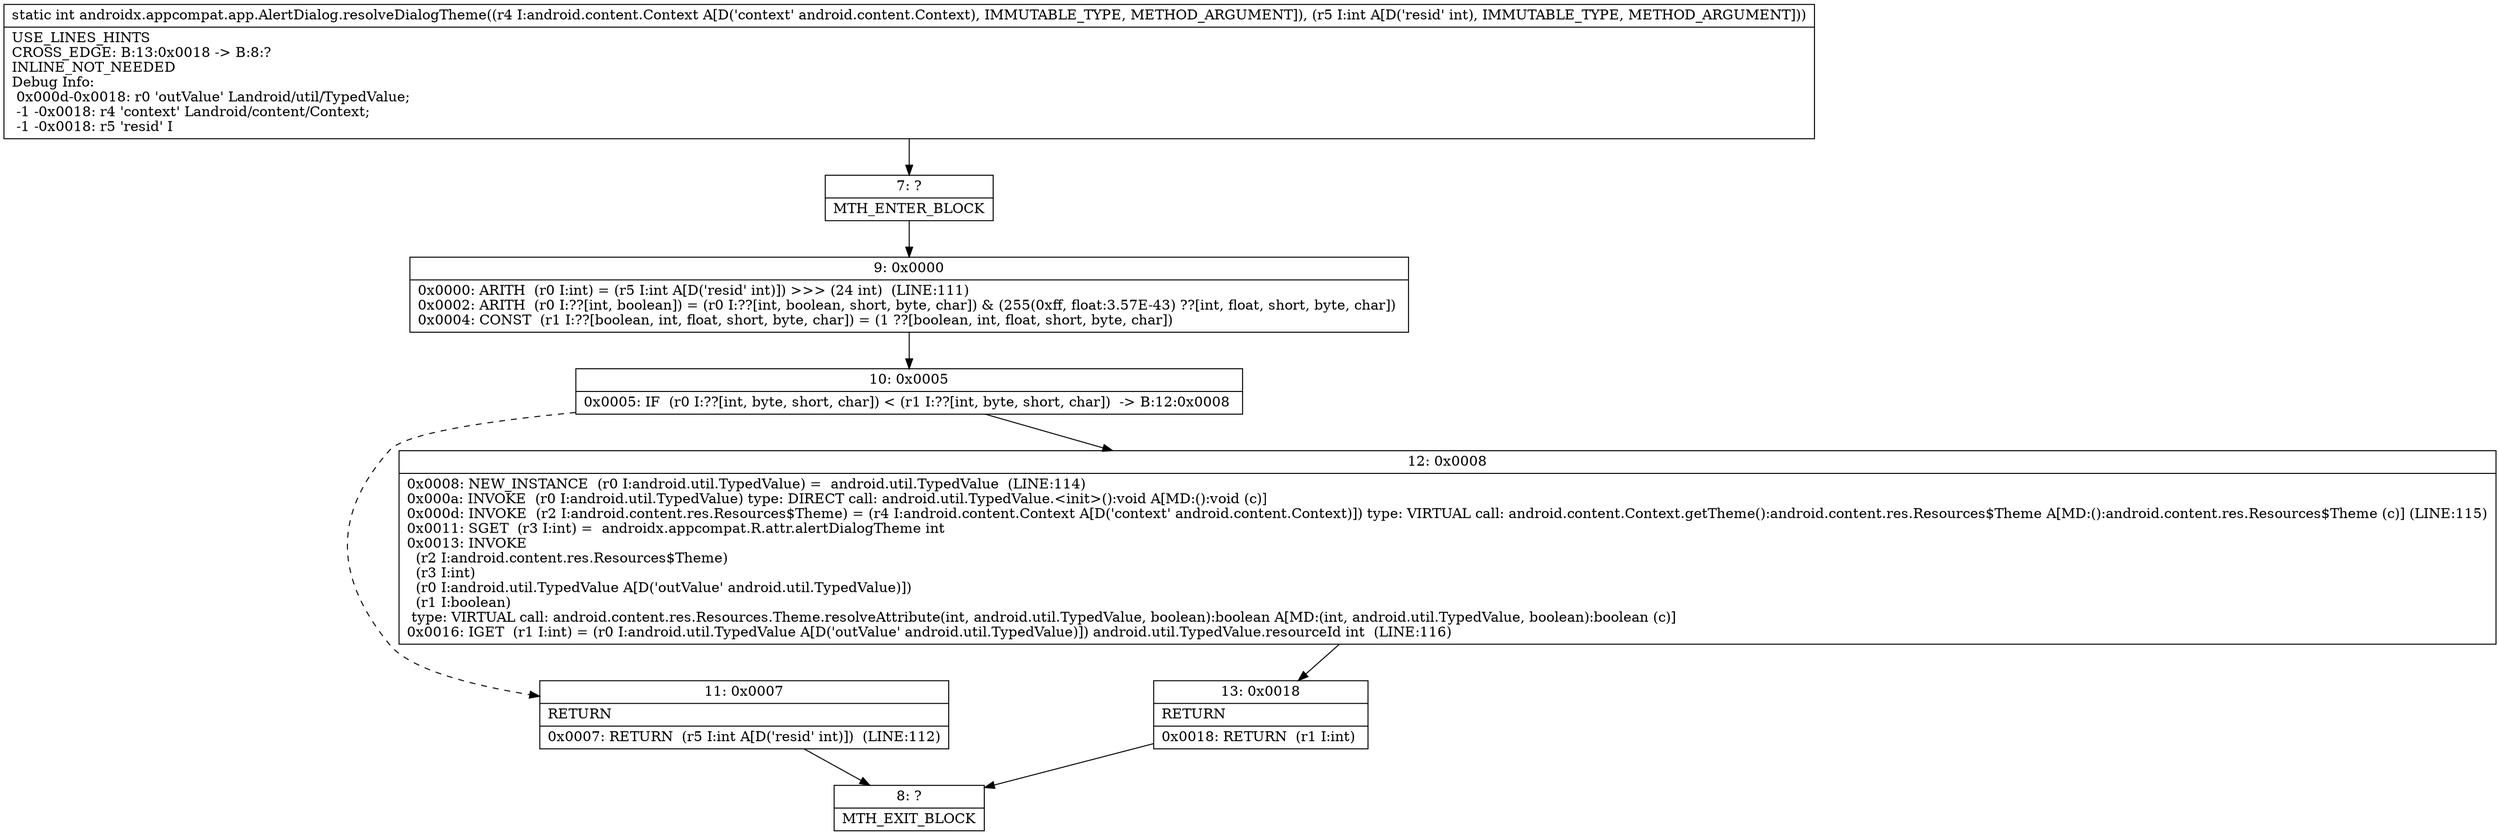digraph "CFG forandroidx.appcompat.app.AlertDialog.resolveDialogTheme(Landroid\/content\/Context;I)I" {
Node_7 [shape=record,label="{7\:\ ?|MTH_ENTER_BLOCK\l}"];
Node_9 [shape=record,label="{9\:\ 0x0000|0x0000: ARITH  (r0 I:int) = (r5 I:int A[D('resid' int)]) \>\>\> (24 int)  (LINE:111)\l0x0002: ARITH  (r0 I:??[int, boolean]) = (r0 I:??[int, boolean, short, byte, char]) & (255(0xff, float:3.57E\-43) ??[int, float, short, byte, char]) \l0x0004: CONST  (r1 I:??[boolean, int, float, short, byte, char]) = (1 ??[boolean, int, float, short, byte, char]) \l}"];
Node_10 [shape=record,label="{10\:\ 0x0005|0x0005: IF  (r0 I:??[int, byte, short, char]) \< (r1 I:??[int, byte, short, char])  \-\> B:12:0x0008 \l}"];
Node_11 [shape=record,label="{11\:\ 0x0007|RETURN\l|0x0007: RETURN  (r5 I:int A[D('resid' int)])  (LINE:112)\l}"];
Node_8 [shape=record,label="{8\:\ ?|MTH_EXIT_BLOCK\l}"];
Node_12 [shape=record,label="{12\:\ 0x0008|0x0008: NEW_INSTANCE  (r0 I:android.util.TypedValue) =  android.util.TypedValue  (LINE:114)\l0x000a: INVOKE  (r0 I:android.util.TypedValue) type: DIRECT call: android.util.TypedValue.\<init\>():void A[MD:():void (c)]\l0x000d: INVOKE  (r2 I:android.content.res.Resources$Theme) = (r4 I:android.content.Context A[D('context' android.content.Context)]) type: VIRTUAL call: android.content.Context.getTheme():android.content.res.Resources$Theme A[MD:():android.content.res.Resources$Theme (c)] (LINE:115)\l0x0011: SGET  (r3 I:int) =  androidx.appcompat.R.attr.alertDialogTheme int \l0x0013: INVOKE  \l  (r2 I:android.content.res.Resources$Theme)\l  (r3 I:int)\l  (r0 I:android.util.TypedValue A[D('outValue' android.util.TypedValue)])\l  (r1 I:boolean)\l type: VIRTUAL call: android.content.res.Resources.Theme.resolveAttribute(int, android.util.TypedValue, boolean):boolean A[MD:(int, android.util.TypedValue, boolean):boolean (c)]\l0x0016: IGET  (r1 I:int) = (r0 I:android.util.TypedValue A[D('outValue' android.util.TypedValue)]) android.util.TypedValue.resourceId int  (LINE:116)\l}"];
Node_13 [shape=record,label="{13\:\ 0x0018|RETURN\l|0x0018: RETURN  (r1 I:int) \l}"];
MethodNode[shape=record,label="{static int androidx.appcompat.app.AlertDialog.resolveDialogTheme((r4 I:android.content.Context A[D('context' android.content.Context), IMMUTABLE_TYPE, METHOD_ARGUMENT]), (r5 I:int A[D('resid' int), IMMUTABLE_TYPE, METHOD_ARGUMENT]))  | USE_LINES_HINTS\lCROSS_EDGE: B:13:0x0018 \-\> B:8:?\lINLINE_NOT_NEEDED\lDebug Info:\l  0x000d\-0x0018: r0 'outValue' Landroid\/util\/TypedValue;\l  \-1 \-0x0018: r4 'context' Landroid\/content\/Context;\l  \-1 \-0x0018: r5 'resid' I\l}"];
MethodNode -> Node_7;Node_7 -> Node_9;
Node_9 -> Node_10;
Node_10 -> Node_11[style=dashed];
Node_10 -> Node_12;
Node_11 -> Node_8;
Node_12 -> Node_13;
Node_13 -> Node_8;
}


